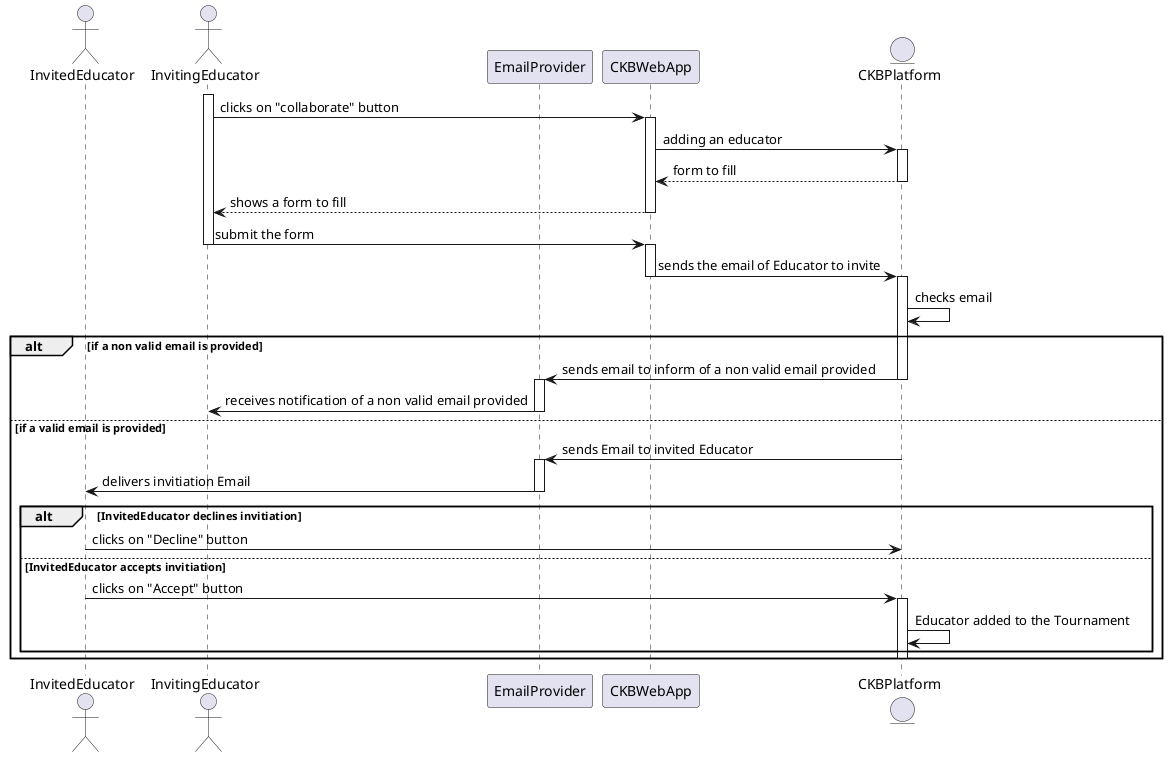 @startuml



actor InvitedEducator as UB
actor InvitingEducator as UA
participant EmailProvider as E
participant CKBWebApp as A
entity CKBPlatform as P

activate UA
UA -> A: clicks on "collaborate" button
activate A
A -> P: adding an educator
activate P
P --> A: form to fill
deactivate P
UA <-- A: shows a form to fill 
deactivate A
UA -> A: submit the form
deactivate UA
activate A
A -> P: sends the email of Educator to invite
deactivate A
activate P
P -> P: checks email

alt if a non valid email is provided
    P -> E: sends email to inform of a non valid email provided
    deactivate P
    activate E
    E -> UA: receives notification of a non valid email provided
    deactivate E
else if a valid email is provided
    P -> E: sends Email to invited Educator
    activate E
    E -> UB: delivers invitiation Email
    deactivate E

    alt InvitedEducator declines invitiation
        UB -> P: clicks on "Decline" button
    else InvitedEducator accepts invitiation
        UB -> P: clicks on "Accept" button
        activate P
        P -> P: Educator added to the Tournament
    end
    deactivate P
end 

@enduml